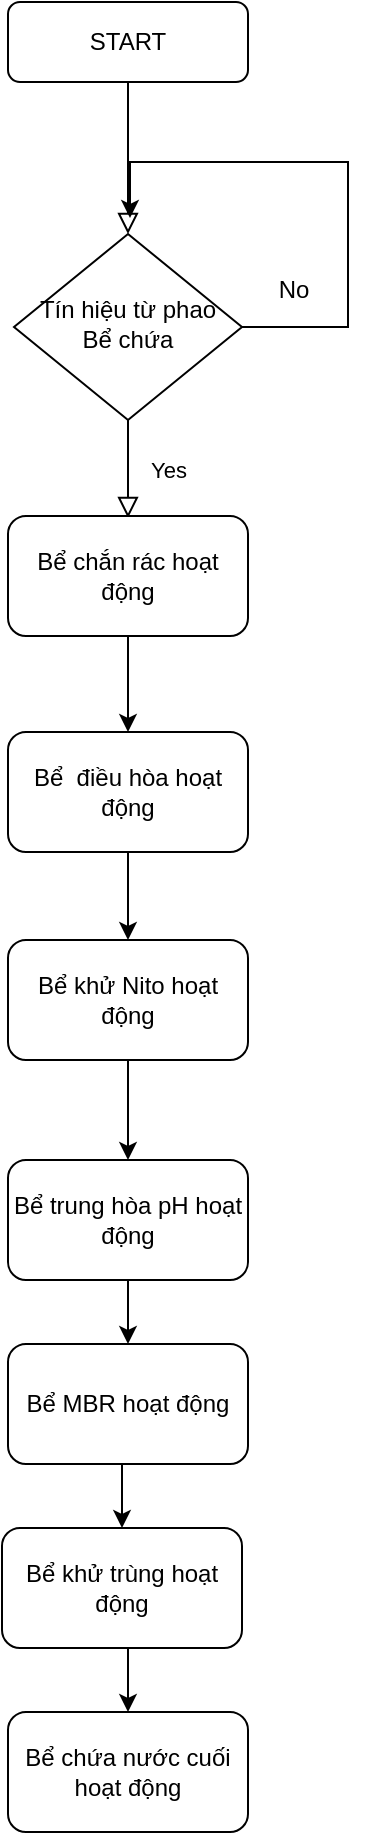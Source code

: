 <mxfile version="13.5.8" type="github">
  <diagram id="C5RBs43oDa-KdzZeNtuy" name="Page-1">
    <mxGraphModel dx="1038" dy="548" grid="0" gridSize="10" guides="1" tooltips="1" connect="1" arrows="1" fold="1" page="1" pageScale="1" pageWidth="827" pageHeight="1169" math="0" shadow="0">
      <root>
        <mxCell id="WIyWlLk6GJQsqaUBKTNV-0" />
        <mxCell id="WIyWlLk6GJQsqaUBKTNV-1" parent="WIyWlLk6GJQsqaUBKTNV-0" />
        <mxCell id="WIyWlLk6GJQsqaUBKTNV-2" value="" style="rounded=0;html=1;jettySize=auto;orthogonalLoop=1;fontSize=11;endArrow=block;endFill=0;endSize=8;strokeWidth=1;shadow=0;labelBackgroundColor=none;edgeStyle=orthogonalEdgeStyle;" parent="WIyWlLk6GJQsqaUBKTNV-1" source="WIyWlLk6GJQsqaUBKTNV-3" target="WIyWlLk6GJQsqaUBKTNV-6" edge="1">
          <mxGeometry relative="1" as="geometry" />
        </mxCell>
        <mxCell id="WIyWlLk6GJQsqaUBKTNV-3" value="START" style="rounded=1;whiteSpace=wrap;html=1;fontSize=12;glass=0;strokeWidth=1;shadow=0;" parent="WIyWlLk6GJQsqaUBKTNV-1" vertex="1">
          <mxGeometry x="119" y="12" width="120" height="40" as="geometry" />
        </mxCell>
        <mxCell id="WIyWlLk6GJQsqaUBKTNV-4" value="Yes" style="rounded=0;html=1;jettySize=auto;orthogonalLoop=1;fontSize=11;endArrow=block;endFill=0;endSize=8;strokeWidth=1;shadow=0;labelBackgroundColor=none;edgeStyle=orthogonalEdgeStyle;" parent="WIyWlLk6GJQsqaUBKTNV-1" source="WIyWlLk6GJQsqaUBKTNV-6" edge="1">
          <mxGeometry y="20" relative="1" as="geometry">
            <mxPoint as="offset" />
            <mxPoint x="179" y="270" as="targetPoint" />
          </mxGeometry>
        </mxCell>
        <mxCell id="KyEdge_ipAJDvcWbIshJ-1" style="edgeStyle=orthogonalEdgeStyle;rounded=0;orthogonalLoop=1;jettySize=auto;html=1;exitX=1;exitY=0.5;exitDx=0;exitDy=0;" edge="1" parent="WIyWlLk6GJQsqaUBKTNV-1" source="WIyWlLk6GJQsqaUBKTNV-6">
          <mxGeometry relative="1" as="geometry">
            <mxPoint x="180" y="120" as="targetPoint" />
            <Array as="points">
              <mxPoint x="289" y="175" />
              <mxPoint x="289" y="92" />
              <mxPoint x="180" y="92" />
            </Array>
          </mxGeometry>
        </mxCell>
        <mxCell id="WIyWlLk6GJQsqaUBKTNV-6" value="Tín hiệu từ phao Bể chứa" style="rhombus;whiteSpace=wrap;html=1;shadow=0;fontFamily=Helvetica;fontSize=12;align=center;strokeWidth=1;spacing=6;spacingTop=-4;" parent="WIyWlLk6GJQsqaUBKTNV-1" vertex="1">
          <mxGeometry x="122" y="128" width="114" height="93" as="geometry" />
        </mxCell>
        <mxCell id="KyEdge_ipAJDvcWbIshJ-2" value="No" style="text;html=1;strokeColor=none;fillColor=none;align=center;verticalAlign=middle;whiteSpace=wrap;rounded=0;" vertex="1" parent="WIyWlLk6GJQsqaUBKTNV-1">
          <mxGeometry x="242" y="146" width="40" height="20" as="geometry" />
        </mxCell>
        <mxCell id="KyEdge_ipAJDvcWbIshJ-5" style="edgeStyle=orthogonalEdgeStyle;rounded=0;orthogonalLoop=1;jettySize=auto;html=1;exitX=0.5;exitY=1;exitDx=0;exitDy=0;entryX=0.5;entryY=0;entryDx=0;entryDy=0;" edge="1" parent="WIyWlLk6GJQsqaUBKTNV-1" source="KyEdge_ipAJDvcWbIshJ-3" target="KyEdge_ipAJDvcWbIshJ-4">
          <mxGeometry relative="1" as="geometry" />
        </mxCell>
        <mxCell id="KyEdge_ipAJDvcWbIshJ-3" value="Bể chắn rác hoạt động" style="rounded=1;whiteSpace=wrap;html=1;" vertex="1" parent="WIyWlLk6GJQsqaUBKTNV-1">
          <mxGeometry x="119" y="269" width="120" height="60" as="geometry" />
        </mxCell>
        <mxCell id="KyEdge_ipAJDvcWbIshJ-7" style="edgeStyle=orthogonalEdgeStyle;rounded=0;orthogonalLoop=1;jettySize=auto;html=1;exitX=0.5;exitY=1;exitDx=0;exitDy=0;entryX=0.5;entryY=0;entryDx=0;entryDy=0;" edge="1" parent="WIyWlLk6GJQsqaUBKTNV-1" source="KyEdge_ipAJDvcWbIshJ-4" target="KyEdge_ipAJDvcWbIshJ-6">
          <mxGeometry relative="1" as="geometry" />
        </mxCell>
        <mxCell id="KyEdge_ipAJDvcWbIshJ-4" value="Bể&amp;nbsp; điều hòa hoạt động" style="rounded=1;whiteSpace=wrap;html=1;" vertex="1" parent="WIyWlLk6GJQsqaUBKTNV-1">
          <mxGeometry x="119" y="377" width="120" height="60" as="geometry" />
        </mxCell>
        <mxCell id="KyEdge_ipAJDvcWbIshJ-9" style="edgeStyle=orthogonalEdgeStyle;rounded=0;orthogonalLoop=1;jettySize=auto;html=1;exitX=0.5;exitY=1;exitDx=0;exitDy=0;entryX=0.5;entryY=0;entryDx=0;entryDy=0;" edge="1" parent="WIyWlLk6GJQsqaUBKTNV-1" source="KyEdge_ipAJDvcWbIshJ-6" target="KyEdge_ipAJDvcWbIshJ-8">
          <mxGeometry relative="1" as="geometry" />
        </mxCell>
        <mxCell id="KyEdge_ipAJDvcWbIshJ-6" value="Bể khử Nito hoạt động" style="rounded=1;whiteSpace=wrap;html=1;" vertex="1" parent="WIyWlLk6GJQsqaUBKTNV-1">
          <mxGeometry x="119" y="481" width="120" height="60" as="geometry" />
        </mxCell>
        <mxCell id="KyEdge_ipAJDvcWbIshJ-11" style="edgeStyle=orthogonalEdgeStyle;rounded=0;orthogonalLoop=1;jettySize=auto;html=1;exitX=0.5;exitY=1;exitDx=0;exitDy=0;entryX=0.5;entryY=0;entryDx=0;entryDy=0;" edge="1" parent="WIyWlLk6GJQsqaUBKTNV-1" source="KyEdge_ipAJDvcWbIshJ-8" target="KyEdge_ipAJDvcWbIshJ-10">
          <mxGeometry relative="1" as="geometry" />
        </mxCell>
        <mxCell id="KyEdge_ipAJDvcWbIshJ-8" value="Bể trung hòa pH hoạt động" style="rounded=1;whiteSpace=wrap;html=1;" vertex="1" parent="WIyWlLk6GJQsqaUBKTNV-1">
          <mxGeometry x="119" y="591" width="120" height="60" as="geometry" />
        </mxCell>
        <mxCell id="KyEdge_ipAJDvcWbIshJ-13" style="edgeStyle=orthogonalEdgeStyle;rounded=0;orthogonalLoop=1;jettySize=auto;html=1;exitX=0.5;exitY=1;exitDx=0;exitDy=0;entryX=0.5;entryY=0;entryDx=0;entryDy=0;" edge="1" parent="WIyWlLk6GJQsqaUBKTNV-1" source="KyEdge_ipAJDvcWbIshJ-10" target="KyEdge_ipAJDvcWbIshJ-12">
          <mxGeometry relative="1" as="geometry" />
        </mxCell>
        <mxCell id="KyEdge_ipAJDvcWbIshJ-10" value="Bể MBR hoạt động" style="rounded=1;whiteSpace=wrap;html=1;" vertex="1" parent="WIyWlLk6GJQsqaUBKTNV-1">
          <mxGeometry x="119" y="683" width="120" height="60" as="geometry" />
        </mxCell>
        <mxCell id="KyEdge_ipAJDvcWbIshJ-15" style="edgeStyle=orthogonalEdgeStyle;rounded=0;orthogonalLoop=1;jettySize=auto;html=1;exitX=0.5;exitY=1;exitDx=0;exitDy=0;entryX=0.5;entryY=0;entryDx=0;entryDy=0;" edge="1" parent="WIyWlLk6GJQsqaUBKTNV-1" source="KyEdge_ipAJDvcWbIshJ-12" target="KyEdge_ipAJDvcWbIshJ-14">
          <mxGeometry relative="1" as="geometry" />
        </mxCell>
        <mxCell id="KyEdge_ipAJDvcWbIshJ-12" value="Bể khử trùng hoạt động" style="rounded=1;whiteSpace=wrap;html=1;" vertex="1" parent="WIyWlLk6GJQsqaUBKTNV-1">
          <mxGeometry x="116" y="775" width="120" height="60" as="geometry" />
        </mxCell>
        <mxCell id="KyEdge_ipAJDvcWbIshJ-14" value="Bể chứa nước cuối hoạt động" style="rounded=1;whiteSpace=wrap;html=1;" vertex="1" parent="WIyWlLk6GJQsqaUBKTNV-1">
          <mxGeometry x="119" y="867" width="120" height="60" as="geometry" />
        </mxCell>
      </root>
    </mxGraphModel>
  </diagram>
</mxfile>
